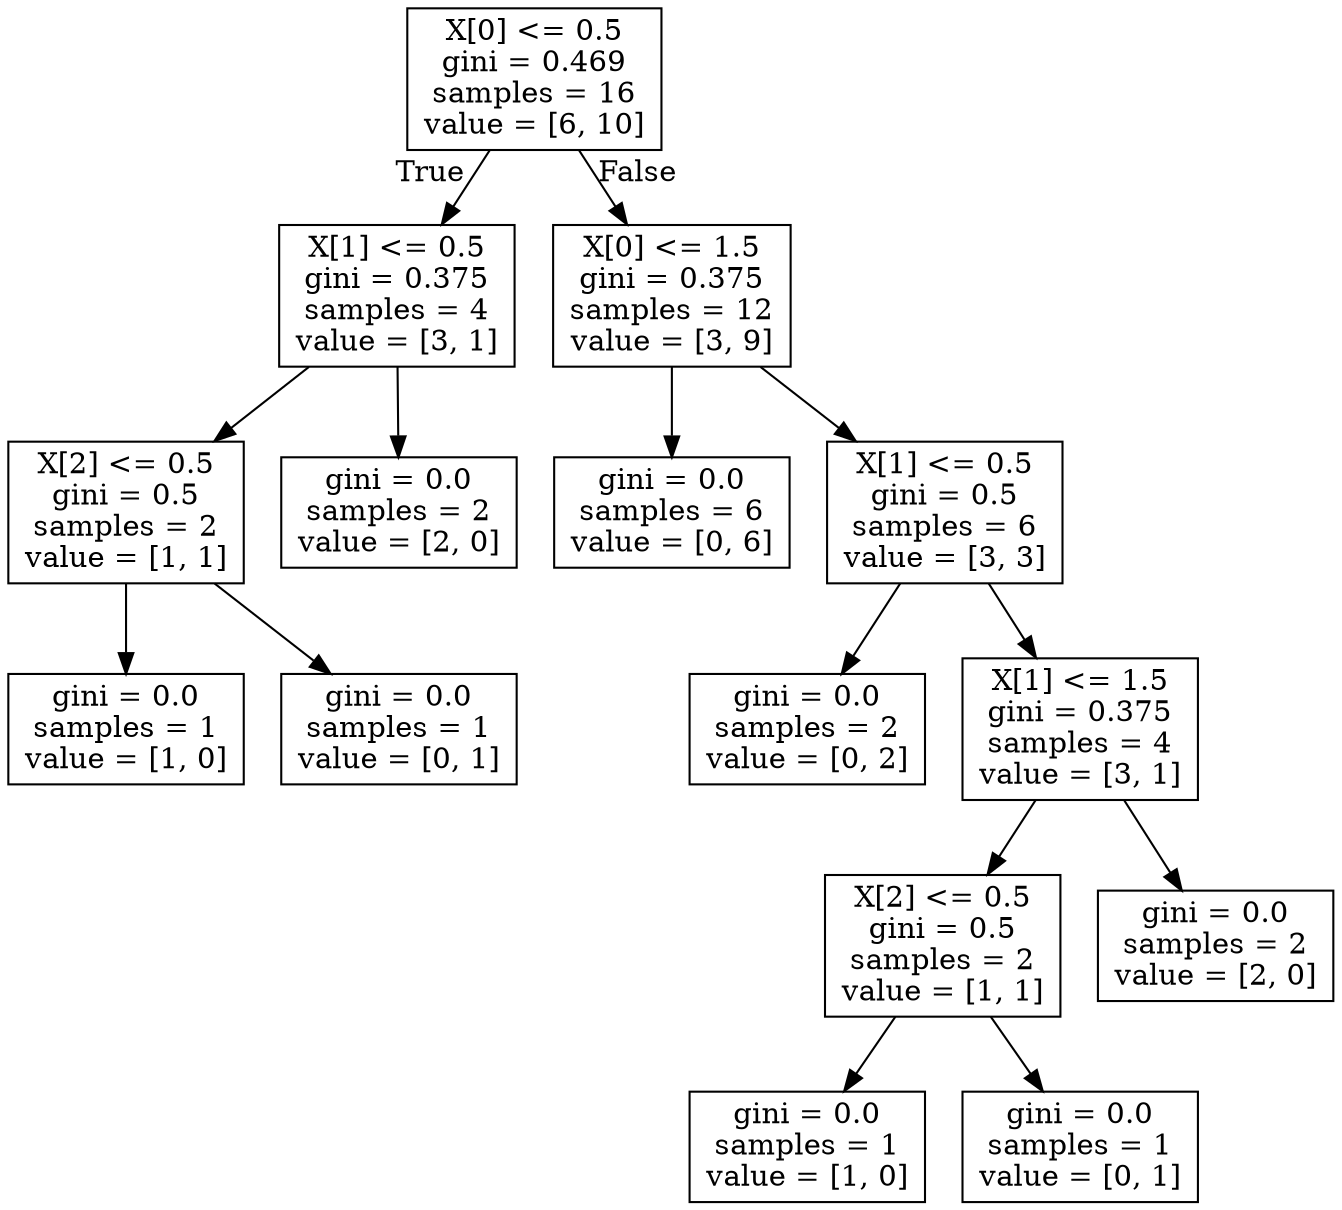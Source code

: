 digraph Tree {
node [shape=box] ;
0 [label="X[0] <= 0.5\ngini = 0.469\nsamples = 16\nvalue = [6, 10]"] ;
1 [label="X[1] <= 0.5\ngini = 0.375\nsamples = 4\nvalue = [3, 1]"] ;
0 -> 1 [labeldistance=2.5, labelangle=45, headlabel="True"] ;
2 [label="X[2] <= 0.5\ngini = 0.5\nsamples = 2\nvalue = [1, 1]"] ;
1 -> 2 ;
3 [label="gini = 0.0\nsamples = 1\nvalue = [1, 0]"] ;
2 -> 3 ;
4 [label="gini = 0.0\nsamples = 1\nvalue = [0, 1]"] ;
2 -> 4 ;
5 [label="gini = 0.0\nsamples = 2\nvalue = [2, 0]"] ;
1 -> 5 ;
6 [label="X[0] <= 1.5\ngini = 0.375\nsamples = 12\nvalue = [3, 9]"] ;
0 -> 6 [labeldistance=2.5, labelangle=-45, headlabel="False"] ;
7 [label="gini = 0.0\nsamples = 6\nvalue = [0, 6]"] ;
6 -> 7 ;
8 [label="X[1] <= 0.5\ngini = 0.5\nsamples = 6\nvalue = [3, 3]"] ;
6 -> 8 ;
9 [label="gini = 0.0\nsamples = 2\nvalue = [0, 2]"] ;
8 -> 9 ;
10 [label="X[1] <= 1.5\ngini = 0.375\nsamples = 4\nvalue = [3, 1]"] ;
8 -> 10 ;
11 [label="X[2] <= 0.5\ngini = 0.5\nsamples = 2\nvalue = [1, 1]"] ;
10 -> 11 ;
12 [label="gini = 0.0\nsamples = 1\nvalue = [1, 0]"] ;
11 -> 12 ;
13 [label="gini = 0.0\nsamples = 1\nvalue = [0, 1]"] ;
11 -> 13 ;
14 [label="gini = 0.0\nsamples = 2\nvalue = [2, 0]"] ;
10 -> 14 ;
}